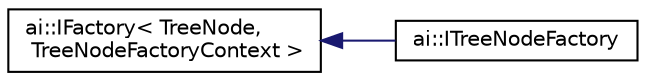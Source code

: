 digraph "Graphical Class Hierarchy"
{
  edge [fontname="Helvetica",fontsize="10",labelfontname="Helvetica",labelfontsize="10"];
  node [fontname="Helvetica",fontsize="10",shape=record];
  rankdir="LR";
  Node1 [label="ai::IFactory\< TreeNode,\l TreeNodeFactoryContext \>",height=0.2,width=0.4,color="black", fillcolor="white", style="filled",URL="$classai_1_1IFactory.html"];
  Node1 -> Node2 [dir="back",color="midnightblue",fontsize="10",style="solid",fontname="Helvetica"];
  Node2 [label="ai::ITreeNodeFactory",height=0.2,width=0.4,color="black", fillcolor="white", style="filled",URL="$classai_1_1ITreeNodeFactory.html",tooltip="This factory will create tree nodes. It uses the TreeNodeFactoryContext to collect all the needed dat..."];
}
